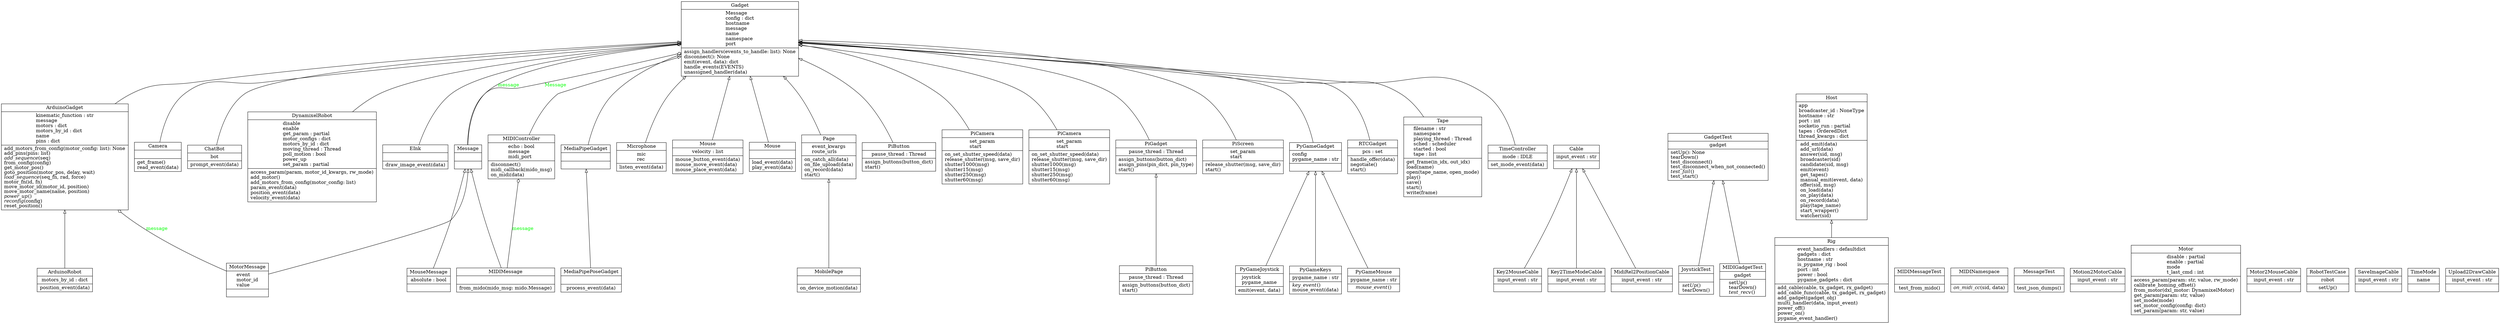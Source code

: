 digraph "classes" {
rankdir=BT
charset="utf-8"
"r0b0.gadgets.arduino.ArduinoGadget" [color="black", fontcolor="black", label=<{ArduinoGadget|kinematic_function : str<br ALIGN="LEFT"/>message<br ALIGN="LEFT"/>motors : dict<br ALIGN="LEFT"/>motors_by_id : dict<br ALIGN="LEFT"/>name<br ALIGN="LEFT"/>pins : dict<br ALIGN="LEFT"/>|add_motors_from_config(motor_config: list): None<br ALIGN="LEFT"/>add_pins(pins: list)<br ALIGN="LEFT"/><I>add_sequence</I>(seq)<br ALIGN="LEFT"/>from_config(config)<br ALIGN="LEFT"/>get_motor_pos()<br ALIGN="LEFT"/>goto_position(motor_pos, delay, wait)<br ALIGN="LEFT"/><I>load_sequence</I>(seq_fn, rad, force)<br ALIGN="LEFT"/>motor_fn(id, fn)<br ALIGN="LEFT"/>move_motor_id(motor_id, position)<br ALIGN="LEFT"/>move_motor_name(name, position)<br ALIGN="LEFT"/><I>power_up</I>()<br ALIGN="LEFT"/><I>reconfig</I>(config)<br ALIGN="LEFT"/>reset_position()<br ALIGN="LEFT"/>}>, shape="record", style="solid"];
"r0b0.gadgets.arduino.ArduinoRobot" [color="black", fontcolor="black", label=<{ArduinoRobot|motors_by_id : dict<br ALIGN="LEFT"/>|position_event(data)<br ALIGN="LEFT"/>}>, shape="record", style="solid"];
"r0b0.cables.cable.Cable" [color="black", fontcolor="black", label=<{Cable|input_event : str<br ALIGN="LEFT"/>|}>, shape="record", style="solid"];
"r0b0.gadgets.camera.Camera" [color="black", fontcolor="black", label=<{Camera|<br ALIGN="LEFT"/>|get_frame()<br ALIGN="LEFT"/>read_event(data)<br ALIGN="LEFT"/>}>, shape="record", style="solid"];
"r0b0.gadgets.chatbot.ChatBot" [color="black", fontcolor="black", label=<{ChatBot|bot<br ALIGN="LEFT"/>|prompt_event(data)<br ALIGN="LEFT"/>}>, shape="record", style="solid"];
"r0b0.gadgets.dxl_robot.DynamixelRobot" [color="black", fontcolor="black", label=<{DynamixelRobot|disable<br ALIGN="LEFT"/>enable<br ALIGN="LEFT"/>get_param : partial<br ALIGN="LEFT"/>motor_configs : dict<br ALIGN="LEFT"/>motors_by_id : dict<br ALIGN="LEFT"/>moving_thread : Thread<br ALIGN="LEFT"/>poll_motion : bool<br ALIGN="LEFT"/>power_up<br ALIGN="LEFT"/>set_param : partial<br ALIGN="LEFT"/>|access_param(param, motor_id_kwargs, rw_mode)<br ALIGN="LEFT"/>add_motor()<br ALIGN="LEFT"/>add_motors_from_config(motor_config: list)<br ALIGN="LEFT"/>param_event(data)<br ALIGN="LEFT"/>position_event(data)<br ALIGN="LEFT"/>velocity_event(data)<br ALIGN="LEFT"/>}>, shape="record", style="solid"];
"r0b0.gadgets.eink.EInk" [color="black", fontcolor="black", label=<{EInk|<br ALIGN="LEFT"/>|draw_image_event(data)<br ALIGN="LEFT"/>}>, shape="record", style="solid"];
"r0b0.gadgets.gadget.Gadget" [color="black", fontcolor="black", label=<{Gadget|Message<br ALIGN="LEFT"/>config : dict<br ALIGN="LEFT"/>hostname<br ALIGN="LEFT"/>message<br ALIGN="LEFT"/>name<br ALIGN="LEFT"/>namespace<br ALIGN="LEFT"/>port<br ALIGN="LEFT"/>|assign_handlers(events_to_handle: list): None<br ALIGN="LEFT"/>disconnect(): None<br ALIGN="LEFT"/>emit(event, data): dict<br ALIGN="LEFT"/>handle_events(EVENTS)<br ALIGN="LEFT"/>unassigned_handler(data)<br ALIGN="LEFT"/>}>, shape="record", style="solid"];
"r0b0.gadgets.test_gadget.GadgetTest" [color="black", fontcolor="black", label=<{GadgetTest|gadget<br ALIGN="LEFT"/>|setUp(): None<br ALIGN="LEFT"/>tearDown()<br ALIGN="LEFT"/>test_disconnect()<br ALIGN="LEFT"/>test_disconnect_when_not_connected()<br ALIGN="LEFT"/><I>test_fail</I>()<br ALIGN="LEFT"/>test_start()<br ALIGN="LEFT"/>}>, shape="record", style="solid"];
"r0b0.rigs.host.Host" [color="black", fontcolor="black", label=<{Host|app<br ALIGN="LEFT"/>broadcaster_id : NoneType<br ALIGN="LEFT"/>hostname : str<br ALIGN="LEFT"/>port : int<br ALIGN="LEFT"/>socketio_run : partial<br ALIGN="LEFT"/>tapes : OrderedDict<br ALIGN="LEFT"/>thread_kwargs : dict<br ALIGN="LEFT"/>|add_emit(data)<br ALIGN="LEFT"/>add_url(data)<br ALIGN="LEFT"/>answer(sid, msg)<br ALIGN="LEFT"/>broadcaster(sid)<br ALIGN="LEFT"/>candidate(sid, msg)<br ALIGN="LEFT"/>emit(event)<br ALIGN="LEFT"/>get_tapes()<br ALIGN="LEFT"/>manual_emit(event, data)<br ALIGN="LEFT"/>offer(sid, msg)<br ALIGN="LEFT"/>on_load(data)<br ALIGN="LEFT"/>on_play(data)<br ALIGN="LEFT"/>on_record(data)<br ALIGN="LEFT"/>play(tape_name)<br ALIGN="LEFT"/>start_wrapper()<br ALIGN="LEFT"/>watcher(sid)<br ALIGN="LEFT"/>}>, shape="record", style="solid"];
"r0b0.gadgets.test_joystick.JoystickTest" [color="black", fontcolor="black", label=<{JoystickTest|<br ALIGN="LEFT"/>|<I>setUp</I>()<br ALIGN="LEFT"/>tearDown()<br ALIGN="LEFT"/>}>, shape="record", style="solid"];
"r0b0.cables.cable.Key2MouseCable" [color="black", fontcolor="black", label=<{Key2MouseCable|input_event : str<br ALIGN="LEFT"/>|}>, shape="record", style="solid"];
"r0b0.cables.cable.Key2TimeModeCable" [color="black", fontcolor="black", label=<{Key2TimeModeCable|input_event : str<br ALIGN="LEFT"/>|}>, shape="record", style="solid"];
"r0b0.gadgets.midi_controller.MIDIController" [color="black", fontcolor="black", label=<{MIDIController|echo : bool<br ALIGN="LEFT"/>message<br ALIGN="LEFT"/>midi_port<br ALIGN="LEFT"/>|disconnect()<br ALIGN="LEFT"/>midi_callback(mido_msg)<br ALIGN="LEFT"/>on_midi(data)<br ALIGN="LEFT"/>}>, shape="record", style="solid"];
"r0b0.gadgets.test_gadget.MIDIGadgetTest" [color="black", fontcolor="black", label=<{MIDIGadgetTest|gadget<br ALIGN="LEFT"/>|setUp()<br ALIGN="LEFT"/>tearDown()<br ALIGN="LEFT"/><I>test_recv</I>()<br ALIGN="LEFT"/>}>, shape="record", style="solid"];
"r0b0.gadgets.midi_controller.MIDIMessage" [color="black", fontcolor="black", label=<{MIDIMessage|<br ALIGN="LEFT"/>|from_mido(mido_msg: mido.Message)<br ALIGN="LEFT"/>}>, shape="record", style="solid"];
"r0b0.gadgets.test_message.MIDIMessageTest" [color="black", fontcolor="black", label=<{MIDIMessageTest|<br ALIGN="LEFT"/>|test_from_mido()<br ALIGN="LEFT"/>}>, shape="record", style="solid"];
"r0b0.gadgets.midi_controller.MIDINamespace" [color="black", fontcolor="black", label=<{MIDINamespace|<br ALIGN="LEFT"/>|<I>on_midi_cc</I>(sid, data)<br ALIGN="LEFT"/>}>, shape="record", style="solid"];
"r0b0.gadgets.mediapipe_gadget.MediaPipeGadget" [color="black", fontcolor="black", label=<{MediaPipeGadget|<br ALIGN="LEFT"/>|}>, shape="record", style="solid"];
"r0b0.gadgets.mediapipe_gadget.MediaPipePoseGadget" [color="black", fontcolor="black", label=<{MediaPipePoseGadget|<br ALIGN="LEFT"/>|process_event(data)<br ALIGN="LEFT"/>}>, shape="record", style="solid"];
"r0b0.gadgets.gadget.Message" [color="black", fontcolor="black", label=<{Message|<br ALIGN="LEFT"/>|}>, shape="record", style="solid"];
"r0b0.gadgets.test_message.MessageTest" [color="black", fontcolor="black", label=<{MessageTest|<br ALIGN="LEFT"/>|test_json_dumps()<br ALIGN="LEFT"/>}>, shape="record", style="solid"];
"r0b0.gadgets.microphone.Microphone" [color="black", fontcolor="black", label=<{Microphone|mic<br ALIGN="LEFT"/>rec<br ALIGN="LEFT"/>|listen_event(data)<br ALIGN="LEFT"/>}>, shape="record", style="solid"];
"r0b0.cables.cable.MidiRel2PositionCable" [color="black", fontcolor="black", label=<{MidiRel2PositionCable|input_event : str<br ALIGN="LEFT"/>|}>, shape="record", style="solid"];
"r0b0.gadgets.page.MobilePage" [color="black", fontcolor="black", label=<{MobilePage|<br ALIGN="LEFT"/>|on_device_motion(data)<br ALIGN="LEFT"/>}>, shape="record", style="solid"];
"r0b0.cables.blsm.Motion2MotorCable" [color="black", fontcolor="black", label=<{Motion2MotorCable|input_event : str<br ALIGN="LEFT"/>|}>, shape="record", style="solid"];
"r0b0.gadgets.dxl_robot.Motor" [color="black", fontcolor="black", label=<{Motor|disable : partial<br ALIGN="LEFT"/>enable : partial<br ALIGN="LEFT"/>mode<br ALIGN="LEFT"/>t_last_cmd : int<br ALIGN="LEFT"/>|access_param(param: str, value, rw_mode)<br ALIGN="LEFT"/>calibrate_homing_offset()<br ALIGN="LEFT"/>from_motor(dxl_motor: DynamixelMotor)<br ALIGN="LEFT"/>get_param(param: str, value)<br ALIGN="LEFT"/>set_mode(mode)<br ALIGN="LEFT"/>set_motor_config(config: dict)<br ALIGN="LEFT"/>set_param(param: str, value)<br ALIGN="LEFT"/>}>, shape="record", style="solid"];
"r0b0.cables.mouse_funcs.Motor2MouseCable" [color="black", fontcolor="black", label=<{Motor2MouseCable|input_event : str<br ALIGN="LEFT"/>|}>, shape="record", style="solid"];
"r0b0.gadgets.arduino.MotorMessage" [color="black", fontcolor="black", label=<{MotorMessage|event<br ALIGN="LEFT"/>motor_id<br ALIGN="LEFT"/>value<br ALIGN="LEFT"/>|}>, shape="record", style="solid"];
"r0b0.gadgets.mouse.Mouse" [color="black", fontcolor="black", label=<{Mouse|velocity : list<br ALIGN="LEFT"/>|mouse_button_event(data)<br ALIGN="LEFT"/>mouse_move_event(data)<br ALIGN="LEFT"/>mouse_place_event(data)<br ALIGN="LEFT"/>}>, shape="record", style="solid"];
"r0b0.gadgets.tape_player.Mouse" [color="black", fontcolor="black", label=<{Mouse|<br ALIGN="LEFT"/>|load_event(data)<br ALIGN="LEFT"/>play_event(data)<br ALIGN="LEFT"/>}>, shape="record", style="solid"];
"r0b0.gadgets.mouse.MouseMessage" [color="black", fontcolor="black", label=<{MouseMessage|absolute : bool<br ALIGN="LEFT"/>|}>, shape="record", style="solid"];
"r0b0.gadgets.page.Page" [color="black", fontcolor="black", label=<{Page|event_kwargs<br ALIGN="LEFT"/>route_urls<br ALIGN="LEFT"/>|on_catch_all(data)<br ALIGN="LEFT"/>on_file_upload(data)<br ALIGN="LEFT"/>on_record(data)<br ALIGN="LEFT"/>start()<br ALIGN="LEFT"/>}>, shape="record", style="solid"];
"r0b0.gadgets.pi_button.PiButton" [color="black", fontcolor="black", label=<{PiButton|pause_thread : Thread<br ALIGN="LEFT"/>|assign_buttons(button_dict)<br ALIGN="LEFT"/>start()<br ALIGN="LEFT"/>}>, shape="record", style="solid"];
"r0b0.gadgets.pi_gadget.PiButton" [color="black", fontcolor="black", label=<{PiButton|pause_thread : Thread<br ALIGN="LEFT"/>|assign_buttons(button_dict)<br ALIGN="LEFT"/>start()<br ALIGN="LEFT"/>}>, shape="record", style="solid"];
"r0b0.gadgets.pi_camera.PiCamera" [color="black", fontcolor="black", label=<{PiCamera|set_param<br ALIGN="LEFT"/>start<br ALIGN="LEFT"/>|on_set_shutter_speed(data)<br ALIGN="LEFT"/>release_shutter(msg, save_dir)<br ALIGN="LEFT"/>shutter1000(msg)<br ALIGN="LEFT"/>shutter15(msg)<br ALIGN="LEFT"/>shutter250(msg)<br ALIGN="LEFT"/>shutter60(msg)<br ALIGN="LEFT"/>}>, shape="record", style="solid"];
"r0b0.gadgets.pi_gadget.PiCamera" [color="black", fontcolor="black", label=<{PiCamera|set_param<br ALIGN="LEFT"/>start<br ALIGN="LEFT"/>|on_set_shutter_speed(data)<br ALIGN="LEFT"/>release_shutter(msg, save_dir)<br ALIGN="LEFT"/>shutter1000(msg)<br ALIGN="LEFT"/>shutter15(msg)<br ALIGN="LEFT"/>shutter250(msg)<br ALIGN="LEFT"/>shutter60(msg)<br ALIGN="LEFT"/>}>, shape="record", style="solid"];
"r0b0.gadgets.pi_gadget.PiGadget" [color="black", fontcolor="black", label=<{PiGadget|pause_thread : Thread<br ALIGN="LEFT"/>|assign_buttons(button_dict)<br ALIGN="LEFT"/>assign_pins(pin_dict, pin_type)<br ALIGN="LEFT"/>start()<br ALIGN="LEFT"/>}>, shape="record", style="solid"];
"r0b0.gadgets.pi_screen.PiScreen" [color="black", fontcolor="black", label=<{PiScreen|set_param<br ALIGN="LEFT"/>start<br ALIGN="LEFT"/>|release_shutter(msg, save_dir)<br ALIGN="LEFT"/>start()<br ALIGN="LEFT"/>}>, shape="record", style="solid"];
"r0b0.gadgets.pygame_gadget.PyGameGadget" [color="black", fontcolor="black", label=<{PyGameGadget|config<br ALIGN="LEFT"/>pygame_name : str<br ALIGN="LEFT"/>|}>, shape="record", style="solid"];
"r0b0.gadgets.pygame_gadget.PyGameJoystick" [color="black", fontcolor="black", label=<{PyGameJoystick|joystick<br ALIGN="LEFT"/>pygame_name<br ALIGN="LEFT"/>|emit(event, data)<br ALIGN="LEFT"/>}>, shape="record", style="solid"];
"r0b0.gadgets.pygame_gadget.PyGameKeys" [color="black", fontcolor="black", label=<{PyGameKeys|pygame_name : str<br ALIGN="LEFT"/>|<I>key_event</I>()<br ALIGN="LEFT"/>mouse_event(data)<br ALIGN="LEFT"/>}>, shape="record", style="solid"];
"r0b0.gadgets.pygame_gadget.PyGameMouse" [color="black", fontcolor="black", label=<{PyGameMouse|pygame_name : str<br ALIGN="LEFT"/>|<I>mouse_event</I>()<br ALIGN="LEFT"/>}>, shape="record", style="solid"];
"r0b0.gadgets.rtc.RTCGadget" [color="black", fontcolor="black", label=<{RTCGadget|pcs : set<br ALIGN="LEFT"/>|handle_offer(data)<br ALIGN="LEFT"/>negotiate()<br ALIGN="LEFT"/>start()<br ALIGN="LEFT"/>}>, shape="record", style="solid"];
"r0b0.rigs.rig.Rig" [color="black", fontcolor="black", label=<{Rig|event_handlers : defaultdict<br ALIGN="LEFT"/>gadgets : dict<br ALIGN="LEFT"/>hostname : str<br ALIGN="LEFT"/>is_pygame_rig : bool<br ALIGN="LEFT"/>port : int<br ALIGN="LEFT"/>power : bool<br ALIGN="LEFT"/>pygame_gadgets : dict<br ALIGN="LEFT"/>|add_cable(cable, tx_gadget, rx_gadget)<br ALIGN="LEFT"/>add_cable_func(cable, tx_gadget, rx_gadget)<br ALIGN="LEFT"/>add_gadget(gadget_obj)<br ALIGN="LEFT"/>multi_handler(data, input_event)<br ALIGN="LEFT"/>power_off()<br ALIGN="LEFT"/>power_on()<br ALIGN="LEFT"/>pygame_event_handler()<br ALIGN="LEFT"/>}>, shape="record", style="solid"];
"r0b0.gadgets.test_robot.RobotTestCase" [color="black", fontcolor="black", label=<{RobotTestCase|robot<br ALIGN="LEFT"/>|setUp()<br ALIGN="LEFT"/>}>, shape="record", style="solid"];
"r0b0.cables.eink_cables.SaveImageCable" [color="black", fontcolor="black", label=<{SaveImageCable|input_event : str<br ALIGN="LEFT"/>|}>, shape="record", style="solid"];
"r0b0.gadgets.tape.Tape" [color="black", fontcolor="black", label=<{Tape|filename : str<br ALIGN="LEFT"/>namespace<br ALIGN="LEFT"/>playing_thread : Thread<br ALIGN="LEFT"/>sched : scheduler<br ALIGN="LEFT"/>started : bool<br ALIGN="LEFT"/>tape : list<br ALIGN="LEFT"/>|get_frame(in_idx, out_idx)<br ALIGN="LEFT"/>load(name)<br ALIGN="LEFT"/>open(tape_name, open_mode)<br ALIGN="LEFT"/>play()<br ALIGN="LEFT"/>save()<br ALIGN="LEFT"/>start()<br ALIGN="LEFT"/>write(frame)<br ALIGN="LEFT"/>}>, shape="record", style="solid"];
"r0b0.gadgets.time_controller.TimeController" [color="black", fontcolor="black", label=<{TimeController|mode : IDLE<br ALIGN="LEFT"/>|set_mode_event(data)<br ALIGN="LEFT"/>}>, shape="record", style="solid"];
"r0b0.gadgets.time_controller.TimeMode" [color="black", fontcolor="black", label=<{TimeMode|name<br ALIGN="LEFT"/>|}>, shape="record", style="solid"];
"r0b0.cables.eink_cables.Upload2DrawCable" [color="black", fontcolor="black", label=<{Upload2DrawCable|input_event : str<br ALIGN="LEFT"/>|}>, shape="record", style="solid"];
"r0b0.cables.cable.Key2MouseCable" -> "r0b0.cables.cable.Cable" [arrowhead="empty", arrowtail="none"];
"r0b0.cables.cable.Key2TimeModeCable" -> "r0b0.cables.cable.Cable" [arrowhead="empty", arrowtail="none"];
"r0b0.cables.cable.MidiRel2PositionCable" -> "r0b0.cables.cable.Cable" [arrowhead="empty", arrowtail="none"];
"r0b0.gadgets.arduino.ArduinoGadget" -> "r0b0.gadgets.gadget.Gadget" [arrowhead="empty", arrowtail="none"];
"r0b0.gadgets.arduino.ArduinoRobot" -> "r0b0.gadgets.arduino.ArduinoGadget" [arrowhead="empty", arrowtail="none"];
"r0b0.gadgets.arduino.MotorMessage" -> "r0b0.gadgets.gadget.Message" [arrowhead="empty", arrowtail="none"];
"r0b0.gadgets.camera.Camera" -> "r0b0.gadgets.gadget.Gadget" [arrowhead="empty", arrowtail="none"];
"r0b0.gadgets.chatbot.ChatBot" -> "r0b0.gadgets.gadget.Gadget" [arrowhead="empty", arrowtail="none"];
"r0b0.gadgets.dxl_robot.DynamixelRobot" -> "r0b0.gadgets.gadget.Gadget" [arrowhead="empty", arrowtail="none"];
"r0b0.gadgets.eink.EInk" -> "r0b0.gadgets.gadget.Gadget" [arrowhead="empty", arrowtail="none"];
"r0b0.gadgets.mediapipe_gadget.MediaPipeGadget" -> "r0b0.gadgets.gadget.Gadget" [arrowhead="empty", arrowtail="none"];
"r0b0.gadgets.mediapipe_gadget.MediaPipePoseGadget" -> "r0b0.gadgets.mediapipe_gadget.MediaPipeGadget" [arrowhead="empty", arrowtail="none"];
"r0b0.gadgets.microphone.Microphone" -> "r0b0.gadgets.gadget.Gadget" [arrowhead="empty", arrowtail="none"];
"r0b0.gadgets.midi_controller.MIDIController" -> "r0b0.gadgets.gadget.Gadget" [arrowhead="empty", arrowtail="none"];
"r0b0.gadgets.midi_controller.MIDIMessage" -> "r0b0.gadgets.gadget.Message" [arrowhead="empty", arrowtail="none"];
"r0b0.gadgets.mouse.Mouse" -> "r0b0.gadgets.gadget.Gadget" [arrowhead="empty", arrowtail="none"];
"r0b0.gadgets.mouse.MouseMessage" -> "r0b0.gadgets.gadget.Message" [arrowhead="empty", arrowtail="none"];
"r0b0.gadgets.page.MobilePage" -> "r0b0.gadgets.page.Page" [arrowhead="empty", arrowtail="none"];
"r0b0.gadgets.page.Page" -> "r0b0.gadgets.gadget.Gadget" [arrowhead="empty", arrowtail="none"];
"r0b0.gadgets.pi_button.PiButton" -> "r0b0.gadgets.gadget.Gadget" [arrowhead="empty", arrowtail="none"];
"r0b0.gadgets.pi_camera.PiCamera" -> "r0b0.gadgets.gadget.Gadget" [arrowhead="empty", arrowtail="none"];
"r0b0.gadgets.pi_gadget.PiButton" -> "r0b0.gadgets.pi_gadget.PiGadget" [arrowhead="empty", arrowtail="none"];
"r0b0.gadgets.pi_gadget.PiCamera" -> "r0b0.gadgets.gadget.Gadget" [arrowhead="empty", arrowtail="none"];
"r0b0.gadgets.pi_gadget.PiGadget" -> "r0b0.gadgets.gadget.Gadget" [arrowhead="empty", arrowtail="none"];
"r0b0.gadgets.pi_screen.PiScreen" -> "r0b0.gadgets.gadget.Gadget" [arrowhead="empty", arrowtail="none"];
"r0b0.gadgets.pygame_gadget.PyGameGadget" -> "r0b0.gadgets.gadget.Gadget" [arrowhead="empty", arrowtail="none"];
"r0b0.gadgets.pygame_gadget.PyGameJoystick" -> "r0b0.gadgets.pygame_gadget.PyGameGadget" [arrowhead="empty", arrowtail="none"];
"r0b0.gadgets.pygame_gadget.PyGameKeys" -> "r0b0.gadgets.pygame_gadget.PyGameGadget" [arrowhead="empty", arrowtail="none"];
"r0b0.gadgets.pygame_gadget.PyGameMouse" -> "r0b0.gadgets.pygame_gadget.PyGameGadget" [arrowhead="empty", arrowtail="none"];
"r0b0.gadgets.rtc.RTCGadget" -> "r0b0.gadgets.gadget.Gadget" [arrowhead="empty", arrowtail="none"];
"r0b0.gadgets.tape.Tape" -> "r0b0.gadgets.gadget.Gadget" [arrowhead="empty", arrowtail="none"];
"r0b0.gadgets.tape_player.Mouse" -> "r0b0.gadgets.gadget.Gadget" [arrowhead="empty", arrowtail="none"];
"r0b0.gadgets.test_gadget.MIDIGadgetTest" -> "r0b0.gadgets.test_gadget.GadgetTest" [arrowhead="empty", arrowtail="none"];
"r0b0.gadgets.test_joystick.JoystickTest" -> "r0b0.gadgets.test_gadget.GadgetTest" [arrowhead="empty", arrowtail="none"];
"r0b0.gadgets.time_controller.TimeController" -> "r0b0.gadgets.gadget.Gadget" [arrowhead="empty", arrowtail="none"];
"r0b0.rigs.rig.Rig" -> "r0b0.rigs.host.Host" [arrowhead="empty", arrowtail="none"];
"r0b0.gadgets.arduino.MotorMessage" -> "r0b0.gadgets.arduino.ArduinoGadget" [arrowhead="odiamond", arrowtail="none", fontcolor="green", label="message", style="solid"];
"r0b0.gadgets.gadget.Message" -> "r0b0.gadgets.gadget.Gadget" [arrowhead="odiamond", arrowtail="none", fontcolor="green", label="message", style="solid"];
"r0b0.gadgets.gadget.Message" -> "r0b0.gadgets.gadget.Gadget" [arrowhead="odiamond", arrowtail="none", fontcolor="green", label="Message", style="solid"];
"r0b0.gadgets.midi_controller.MIDIMessage" -> "r0b0.gadgets.midi_controller.MIDIController" [arrowhead="odiamond", arrowtail="none", fontcolor="green", label="message", style="solid"];
}
